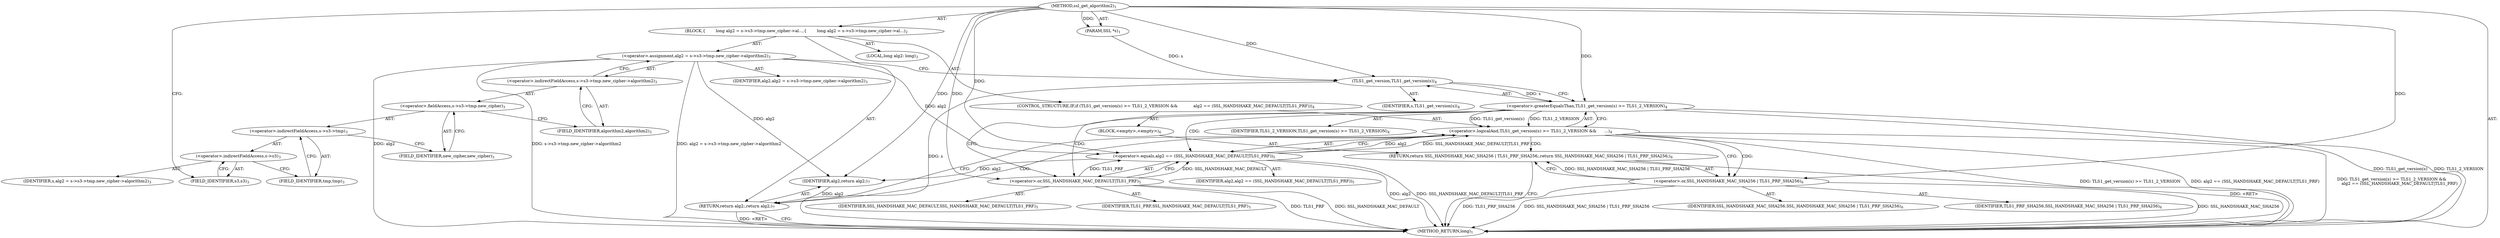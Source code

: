 digraph "ssl_get_algorithm2" {  
"8" [label = <(METHOD,ssl_get_algorithm2)<SUB>1</SUB>> ]
"9" [label = <(PARAM,SSL *s)<SUB>1</SUB>> ]
"10" [label = <(BLOCK,{
        long alg2 = s-&gt;s3-&gt;tmp.new_cipher-&gt;al...,{
        long alg2 = s-&gt;s3-&gt;tmp.new_cipher-&gt;al...)<SUB>2</SUB>> ]
"11" [label = <(LOCAL,long alg2: long)<SUB>3</SUB>> ]
"12" [label = <(&lt;operator&gt;.assignment,alg2 = s-&gt;s3-&gt;tmp.new_cipher-&gt;algorithm2)<SUB>3</SUB>> ]
"13" [label = <(IDENTIFIER,alg2,alg2 = s-&gt;s3-&gt;tmp.new_cipher-&gt;algorithm2)<SUB>3</SUB>> ]
"14" [label = <(&lt;operator&gt;.indirectFieldAccess,s-&gt;s3-&gt;tmp.new_cipher-&gt;algorithm2)<SUB>3</SUB>> ]
"15" [label = <(&lt;operator&gt;.fieldAccess,s-&gt;s3-&gt;tmp.new_cipher)<SUB>3</SUB>> ]
"16" [label = <(&lt;operator&gt;.indirectFieldAccess,s-&gt;s3-&gt;tmp)<SUB>3</SUB>> ]
"17" [label = <(&lt;operator&gt;.indirectFieldAccess,s-&gt;s3)<SUB>3</SUB>> ]
"18" [label = <(IDENTIFIER,s,alg2 = s-&gt;s3-&gt;tmp.new_cipher-&gt;algorithm2)<SUB>3</SUB>> ]
"19" [label = <(FIELD_IDENTIFIER,s3,s3)<SUB>3</SUB>> ]
"20" [label = <(FIELD_IDENTIFIER,tmp,tmp)<SUB>3</SUB>> ]
"21" [label = <(FIELD_IDENTIFIER,new_cipher,new_cipher)<SUB>3</SUB>> ]
"22" [label = <(FIELD_IDENTIFIER,algorithm2,algorithm2)<SUB>3</SUB>> ]
"23" [label = <(CONTROL_STRUCTURE,IF,if (TLS1_get_version(s) &gt;= TLS1_2_VERSION &amp;&amp;
            alg2 == (SSL_HANDSHAKE_MAC_DEFAULT|TLS1_PRF)))<SUB>4</SUB>> ]
"24" [label = <(&lt;operator&gt;.logicalAnd,TLS1_get_version(s) &gt;= TLS1_2_VERSION &amp;&amp;
      ...)<SUB>4</SUB>> ]
"25" [label = <(&lt;operator&gt;.greaterEqualsThan,TLS1_get_version(s) &gt;= TLS1_2_VERSION)<SUB>4</SUB>> ]
"26" [label = <(TLS1_get_version,TLS1_get_version(s))<SUB>4</SUB>> ]
"27" [label = <(IDENTIFIER,s,TLS1_get_version(s))<SUB>4</SUB>> ]
"28" [label = <(IDENTIFIER,TLS1_2_VERSION,TLS1_get_version(s) &gt;= TLS1_2_VERSION)<SUB>4</SUB>> ]
"29" [label = <(&lt;operator&gt;.equals,alg2 == (SSL_HANDSHAKE_MAC_DEFAULT|TLS1_PRF))<SUB>5</SUB>> ]
"30" [label = <(IDENTIFIER,alg2,alg2 == (SSL_HANDSHAKE_MAC_DEFAULT|TLS1_PRF))<SUB>5</SUB>> ]
"31" [label = <(&lt;operator&gt;.or,SSL_HANDSHAKE_MAC_DEFAULT|TLS1_PRF)<SUB>5</SUB>> ]
"32" [label = <(IDENTIFIER,SSL_HANDSHAKE_MAC_DEFAULT,SSL_HANDSHAKE_MAC_DEFAULT|TLS1_PRF)<SUB>5</SUB>> ]
"33" [label = <(IDENTIFIER,TLS1_PRF,SSL_HANDSHAKE_MAC_DEFAULT|TLS1_PRF)<SUB>5</SUB>> ]
"34" [label = <(BLOCK,&lt;empty&gt;,&lt;empty&gt;)<SUB>6</SUB>> ]
"35" [label = <(RETURN,return SSL_HANDSHAKE_MAC_SHA256 | TLS1_PRF_SHA256;,return SSL_HANDSHAKE_MAC_SHA256 | TLS1_PRF_SHA256;)<SUB>6</SUB>> ]
"36" [label = <(&lt;operator&gt;.or,SSL_HANDSHAKE_MAC_SHA256 | TLS1_PRF_SHA256)<SUB>6</SUB>> ]
"37" [label = <(IDENTIFIER,SSL_HANDSHAKE_MAC_SHA256,SSL_HANDSHAKE_MAC_SHA256 | TLS1_PRF_SHA256)<SUB>6</SUB>> ]
"38" [label = <(IDENTIFIER,TLS1_PRF_SHA256,SSL_HANDSHAKE_MAC_SHA256 | TLS1_PRF_SHA256)<SUB>6</SUB>> ]
"39" [label = <(RETURN,return alg2;,return alg2;)<SUB>7</SUB>> ]
"40" [label = <(IDENTIFIER,alg2,return alg2;)<SUB>7</SUB>> ]
"41" [label = <(METHOD_RETURN,long)<SUB>1</SUB>> ]
  "8" -> "9"  [ label = "AST: "] 
  "8" -> "10"  [ label = "AST: "] 
  "8" -> "41"  [ label = "AST: "] 
  "10" -> "11"  [ label = "AST: "] 
  "10" -> "12"  [ label = "AST: "] 
  "10" -> "23"  [ label = "AST: "] 
  "10" -> "39"  [ label = "AST: "] 
  "12" -> "13"  [ label = "AST: "] 
  "12" -> "14"  [ label = "AST: "] 
  "14" -> "15"  [ label = "AST: "] 
  "14" -> "22"  [ label = "AST: "] 
  "15" -> "16"  [ label = "AST: "] 
  "15" -> "21"  [ label = "AST: "] 
  "16" -> "17"  [ label = "AST: "] 
  "16" -> "20"  [ label = "AST: "] 
  "17" -> "18"  [ label = "AST: "] 
  "17" -> "19"  [ label = "AST: "] 
  "23" -> "24"  [ label = "AST: "] 
  "23" -> "34"  [ label = "AST: "] 
  "24" -> "25"  [ label = "AST: "] 
  "24" -> "29"  [ label = "AST: "] 
  "25" -> "26"  [ label = "AST: "] 
  "25" -> "28"  [ label = "AST: "] 
  "26" -> "27"  [ label = "AST: "] 
  "29" -> "30"  [ label = "AST: "] 
  "29" -> "31"  [ label = "AST: "] 
  "31" -> "32"  [ label = "AST: "] 
  "31" -> "33"  [ label = "AST: "] 
  "34" -> "35"  [ label = "AST: "] 
  "35" -> "36"  [ label = "AST: "] 
  "36" -> "37"  [ label = "AST: "] 
  "36" -> "38"  [ label = "AST: "] 
  "39" -> "40"  [ label = "AST: "] 
  "12" -> "26"  [ label = "CFG: "] 
  "39" -> "41"  [ label = "CFG: "] 
  "14" -> "12"  [ label = "CFG: "] 
  "24" -> "36"  [ label = "CFG: "] 
  "24" -> "39"  [ label = "CFG: "] 
  "15" -> "22"  [ label = "CFG: "] 
  "22" -> "14"  [ label = "CFG: "] 
  "25" -> "24"  [ label = "CFG: "] 
  "25" -> "31"  [ label = "CFG: "] 
  "29" -> "24"  [ label = "CFG: "] 
  "35" -> "41"  [ label = "CFG: "] 
  "16" -> "21"  [ label = "CFG: "] 
  "21" -> "15"  [ label = "CFG: "] 
  "26" -> "25"  [ label = "CFG: "] 
  "31" -> "29"  [ label = "CFG: "] 
  "36" -> "35"  [ label = "CFG: "] 
  "17" -> "20"  [ label = "CFG: "] 
  "20" -> "16"  [ label = "CFG: "] 
  "19" -> "17"  [ label = "CFG: "] 
  "8" -> "19"  [ label = "CFG: "] 
  "39" -> "41"  [ label = "DDG: &lt;RET&gt;"] 
  "35" -> "41"  [ label = "DDG: &lt;RET&gt;"] 
  "12" -> "41"  [ label = "DDG: alg2"] 
  "12" -> "41"  [ label = "DDG: s-&gt;s3-&gt;tmp.new_cipher-&gt;algorithm2"] 
  "12" -> "41"  [ label = "DDG: alg2 = s-&gt;s3-&gt;tmp.new_cipher-&gt;algorithm2"] 
  "26" -> "41"  [ label = "DDG: s"] 
  "25" -> "41"  [ label = "DDG: TLS1_get_version(s)"] 
  "24" -> "41"  [ label = "DDG: TLS1_get_version(s) &gt;= TLS1_2_VERSION"] 
  "29" -> "41"  [ label = "DDG: alg2"] 
  "31" -> "41"  [ label = "DDG: TLS1_PRF"] 
  "29" -> "41"  [ label = "DDG: SSL_HANDSHAKE_MAC_DEFAULT|TLS1_PRF"] 
  "24" -> "41"  [ label = "DDG: alg2 == (SSL_HANDSHAKE_MAC_DEFAULT|TLS1_PRF)"] 
  "24" -> "41"  [ label = "DDG: TLS1_get_version(s) &gt;= TLS1_2_VERSION &amp;&amp;
            alg2 == (SSL_HANDSHAKE_MAC_DEFAULT|TLS1_PRF)"] 
  "36" -> "41"  [ label = "DDG: SSL_HANDSHAKE_MAC_SHA256"] 
  "36" -> "41"  [ label = "DDG: TLS1_PRF_SHA256"] 
  "36" -> "41"  [ label = "DDG: SSL_HANDSHAKE_MAC_SHA256 | TLS1_PRF_SHA256"] 
  "25" -> "41"  [ label = "DDG: TLS1_2_VERSION"] 
  "31" -> "41"  [ label = "DDG: SSL_HANDSHAKE_MAC_DEFAULT"] 
  "8" -> "9"  [ label = "DDG: "] 
  "40" -> "39"  [ label = "DDG: alg2"] 
  "29" -> "40"  [ label = "DDG: alg2"] 
  "12" -> "40"  [ label = "DDG: alg2"] 
  "8" -> "40"  [ label = "DDG: "] 
  "25" -> "24"  [ label = "DDG: TLS1_get_version(s)"] 
  "25" -> "24"  [ label = "DDG: TLS1_2_VERSION"] 
  "29" -> "24"  [ label = "DDG: alg2"] 
  "29" -> "24"  [ label = "DDG: SSL_HANDSHAKE_MAC_DEFAULT|TLS1_PRF"] 
  "36" -> "35"  [ label = "DDG: SSL_HANDSHAKE_MAC_SHA256 | TLS1_PRF_SHA256"] 
  "26" -> "25"  [ label = "DDG: s"] 
  "8" -> "25"  [ label = "DDG: "] 
  "12" -> "29"  [ label = "DDG: alg2"] 
  "8" -> "29"  [ label = "DDG: "] 
  "31" -> "29"  [ label = "DDG: SSL_HANDSHAKE_MAC_DEFAULT"] 
  "31" -> "29"  [ label = "DDG: TLS1_PRF"] 
  "9" -> "26"  [ label = "DDG: s"] 
  "8" -> "26"  [ label = "DDG: "] 
  "8" -> "31"  [ label = "DDG: "] 
  "8" -> "36"  [ label = "DDG: "] 
  "24" -> "36"  [ label = "CDG: "] 
  "24" -> "35"  [ label = "CDG: "] 
  "24" -> "39"  [ label = "CDG: "] 
  "25" -> "29"  [ label = "CDG: "] 
  "25" -> "31"  [ label = "CDG: "] 
}
